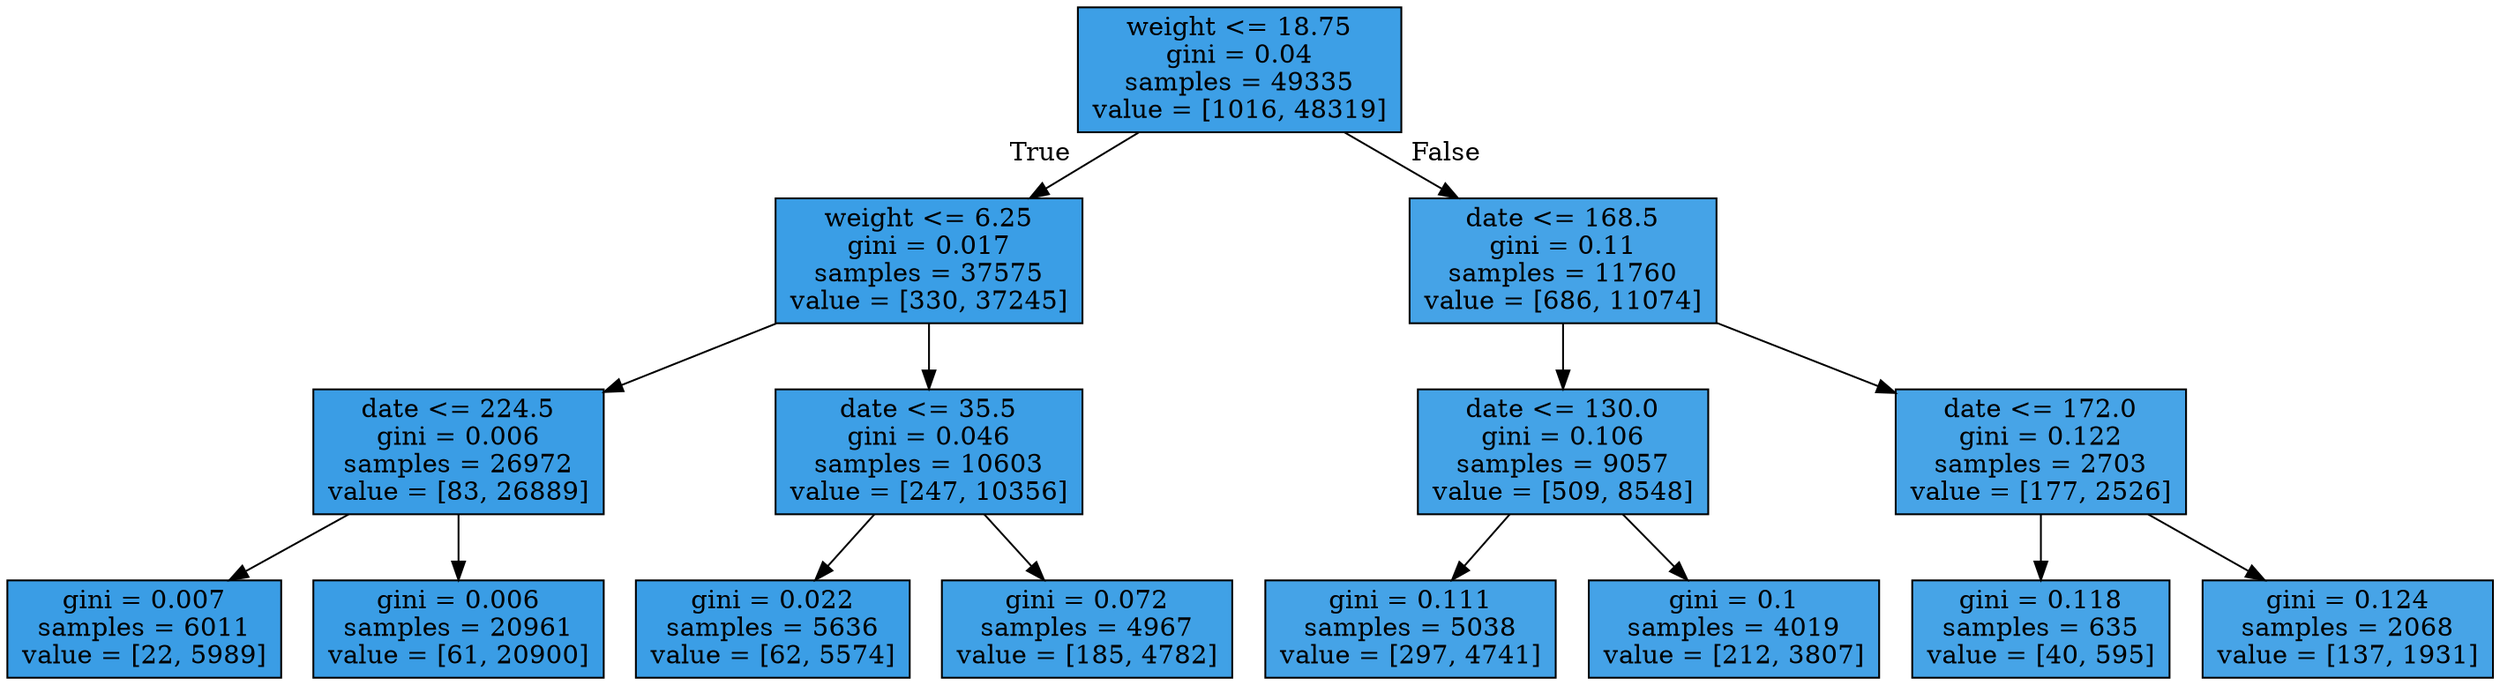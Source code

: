 digraph Tree {
node [shape=box, style="filled", color="black"] ;
0 [label="weight <= 18.75\ngini = 0.04\nsamples = 49335\nvalue = [1016, 48319]", fillcolor="#399de5fa"] ;
1 [label="weight <= 6.25\ngini = 0.017\nsamples = 37575\nvalue = [330, 37245]", fillcolor="#399de5fd"] ;
0 -> 1 [labeldistance=2.5, labelangle=45, headlabel="True"] ;
2 [label="date <= 224.5\ngini = 0.006\nsamples = 26972\nvalue = [83, 26889]", fillcolor="#399de5fe"] ;
1 -> 2 ;
3 [label="gini = 0.007\nsamples = 6011\nvalue = [22, 5989]", fillcolor="#399de5fe"] ;
2 -> 3 ;
4 [label="gini = 0.006\nsamples = 20961\nvalue = [61, 20900]", fillcolor="#399de5fe"] ;
2 -> 4 ;
5 [label="date <= 35.5\ngini = 0.046\nsamples = 10603\nvalue = [247, 10356]", fillcolor="#399de5f9"] ;
1 -> 5 ;
6 [label="gini = 0.022\nsamples = 5636\nvalue = [62, 5574]", fillcolor="#399de5fc"] ;
5 -> 6 ;
7 [label="gini = 0.072\nsamples = 4967\nvalue = [185, 4782]", fillcolor="#399de5f5"] ;
5 -> 7 ;
8 [label="date <= 168.5\ngini = 0.11\nsamples = 11760\nvalue = [686, 11074]", fillcolor="#399de5ef"] ;
0 -> 8 [labeldistance=2.5, labelangle=-45, headlabel="False"] ;
9 [label="date <= 130.0\ngini = 0.106\nsamples = 9057\nvalue = [509, 8548]", fillcolor="#399de5f0"] ;
8 -> 9 ;
10 [label="gini = 0.111\nsamples = 5038\nvalue = [297, 4741]", fillcolor="#399de5ef"] ;
9 -> 10 ;
11 [label="gini = 0.1\nsamples = 4019\nvalue = [212, 3807]", fillcolor="#399de5f1"] ;
9 -> 11 ;
12 [label="date <= 172.0\ngini = 0.122\nsamples = 2703\nvalue = [177, 2526]", fillcolor="#399de5ed"] ;
8 -> 12 ;
13 [label="gini = 0.118\nsamples = 635\nvalue = [40, 595]", fillcolor="#399de5ee"] ;
12 -> 13 ;
14 [label="gini = 0.124\nsamples = 2068\nvalue = [137, 1931]", fillcolor="#399de5ed"] ;
12 -> 14 ;
}
